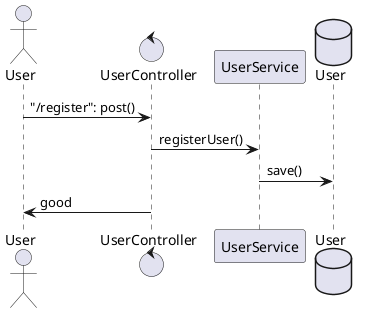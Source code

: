 @startuml
actor User
control UserController
participant "UserService"
database "User" as UserDB

User -> UserController: "/register": post()
UserController -> UserService: registerUser()
UserService -> UserDB: save()
UserController -> User: good
@enduml